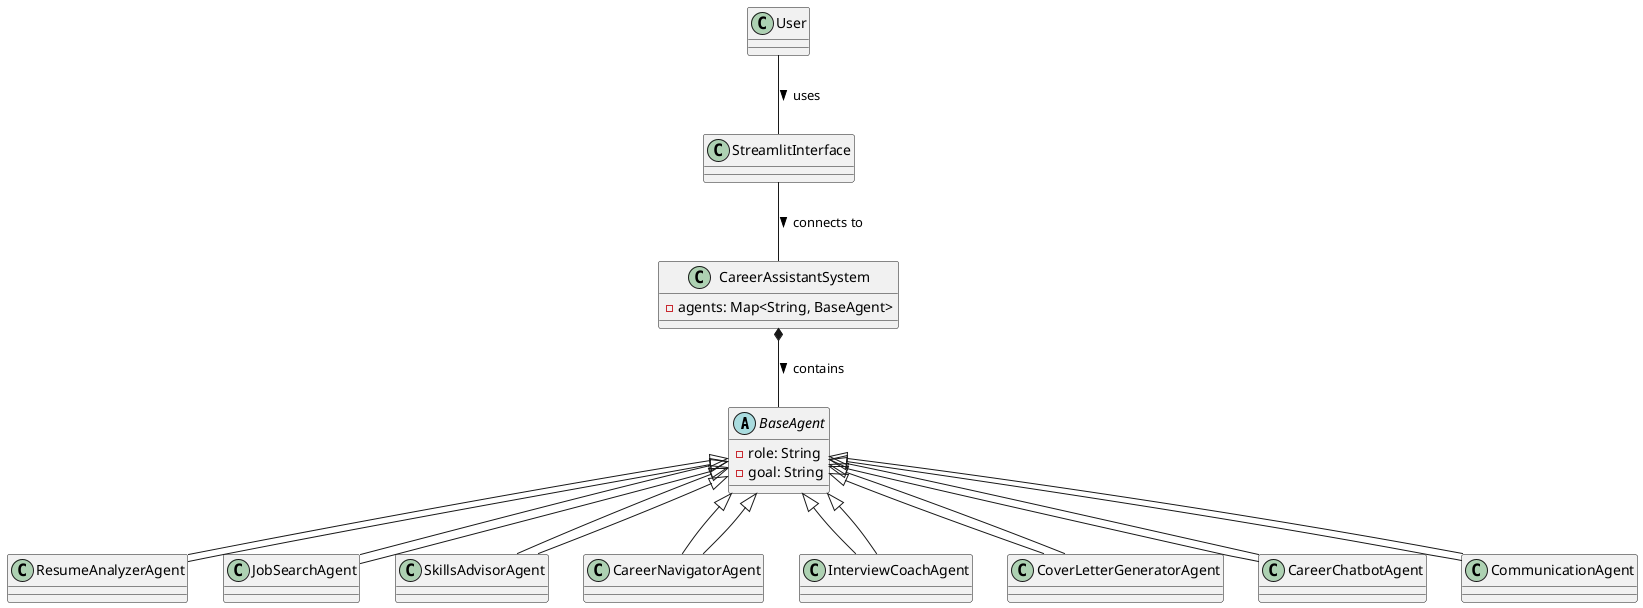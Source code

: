 @startuml Career Assistant Core Structure

' Main components only with minimal details
abstract class BaseAgent {
  -role: String
  -goal: String
}

class CareerAssistantSystem {
  -agents: Map<String, BaseAgent>
}

class User
class StreamlitInterface

' Agent classes - simplified
class ResumeAnalyzerAgent extends BaseAgent
class JobSearchAgent extends BaseAgent
class SkillsAdvisorAgent extends BaseAgent
class CareerNavigatorAgent extends BaseAgent
class InterviewCoachAgent extends BaseAgent
class CoverLetterGeneratorAgent extends BaseAgent
class CareerChatbotAgent extends BaseAgent
class CommunicationAgent extends BaseAgent

' Simplified relationships
User -- StreamlitInterface : uses >
StreamlitInterface -- CareerAssistantSystem : connects to >
CareerAssistantSystem *-- BaseAgent : contains >

' Show core inheritance
BaseAgent <|-- ResumeAnalyzerAgent
BaseAgent <|-- JobSearchAgent
BaseAgent <|-- SkillsAdvisorAgent
BaseAgent <|-- CareerNavigatorAgent
BaseAgent <|-- InterviewCoachAgent
BaseAgent <|-- CoverLetterGeneratorAgent
BaseAgent <|-- CareerChatbotAgent
BaseAgent <|-- CommunicationAgent

@enduml 
